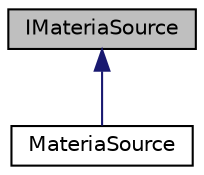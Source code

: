 digraph "IMateriaSource"
{
 // LATEX_PDF_SIZE
  edge [fontname="Helvetica",fontsize="10",labelfontname="Helvetica",labelfontsize="10"];
  node [fontname="Helvetica",fontsize="10",shape=record];
  Node1 [label="IMateriaSource",height=0.2,width=0.4,color="black", fillcolor="grey75", style="filled", fontcolor="black",tooltip="Interface IMateriaSource @motclef interface, gestion matérias, apprentissage, création @méthodes dest..."];
  Node1 -> Node2 [dir="back",color="midnightblue",fontsize="10",style="solid",fontname="Helvetica"];
  Node2 [label="MateriaSource",height=0.2,width=0.4,color="black", fillcolor="white", style="filled",URL="$classMateriaSource.html",tooltip="Classe MateriaSource dérivée de IMateriaSource @motclef classe, gestion matérias, stockage,..."];
}
